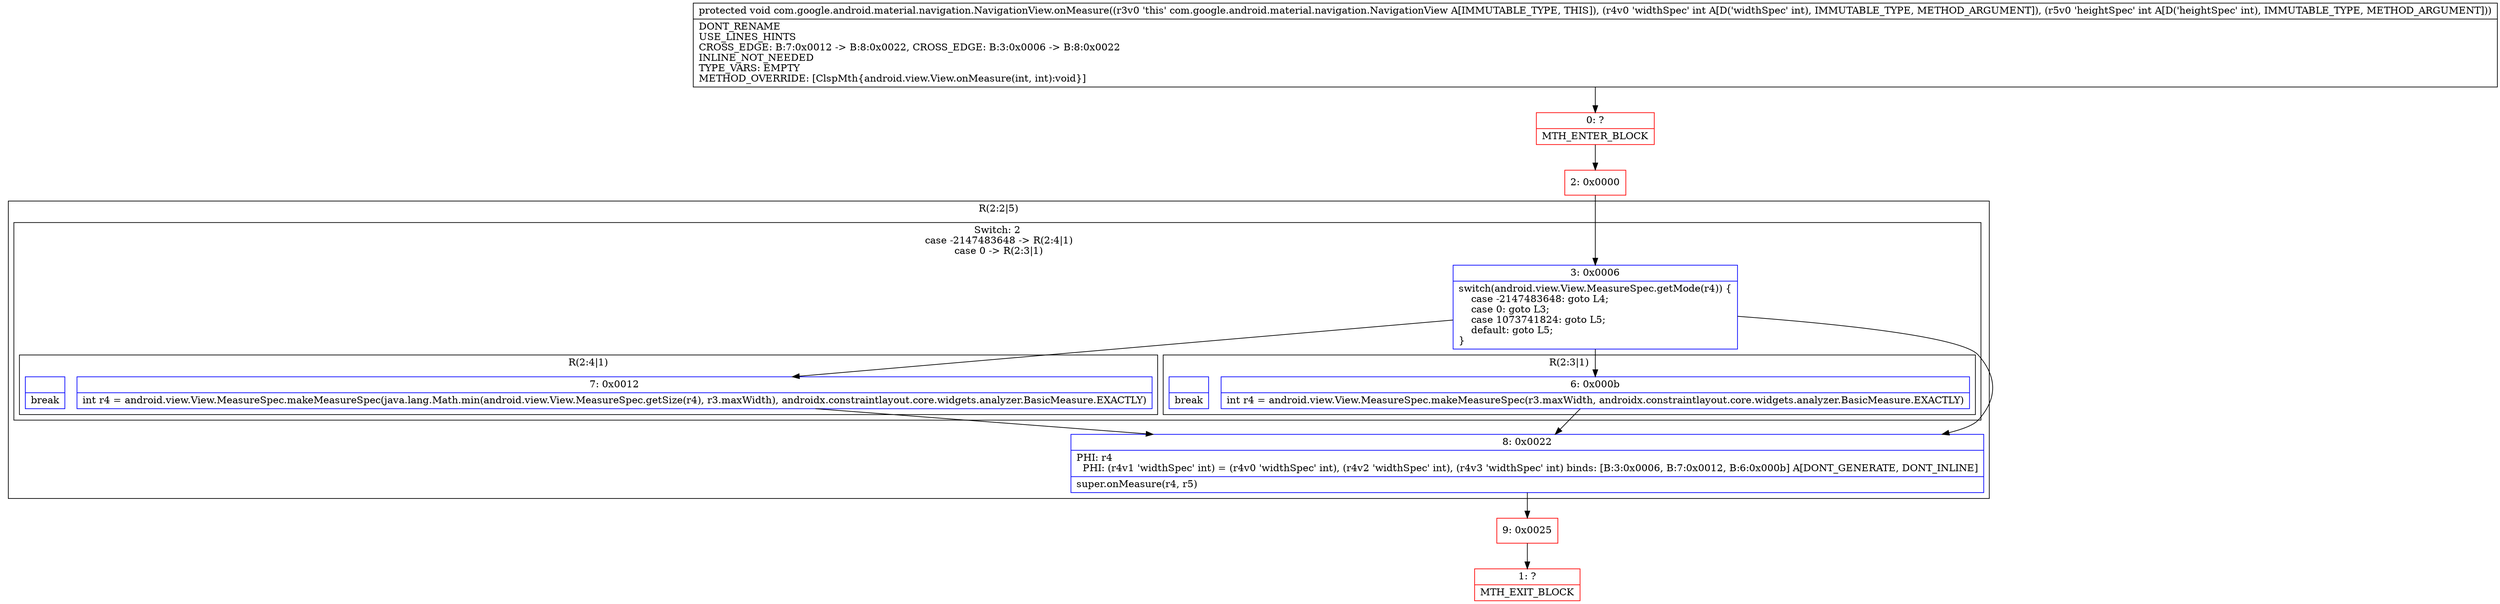 digraph "CFG forcom.google.android.material.navigation.NavigationView.onMeasure(II)V" {
subgraph cluster_Region_1234048025 {
label = "R(2:2|5)";
node [shape=record,color=blue];
subgraph cluster_SwitchRegion_898156 {
label = "Switch: 2
 case -2147483648 -> R(2:4|1)
 case 0 -> R(2:3|1)";
node [shape=record,color=blue];
Node_3 [shape=record,label="{3\:\ 0x0006|switch(android.view.View.MeasureSpec.getMode(r4)) \{\l    case \-2147483648: goto L4;\l    case 0: goto L3;\l    case 1073741824: goto L5;\l    default: goto L5;\l\}\l}"];
subgraph cluster_Region_1757314322 {
label = "R(2:4|1)";
node [shape=record,color=blue];
Node_7 [shape=record,label="{7\:\ 0x0012|int r4 = android.view.View.MeasureSpec.makeMeasureSpec(java.lang.Math.min(android.view.View.MeasureSpec.getSize(r4), r3.maxWidth), androidx.constraintlayout.core.widgets.analyzer.BasicMeasure.EXACTLY)\l}"];
Node_InsnContainer_1342997937 [shape=record,label="{|break\l}"];
}
subgraph cluster_Region_1763405173 {
label = "R(2:3|1)";
node [shape=record,color=blue];
Node_6 [shape=record,label="{6\:\ 0x000b|int r4 = android.view.View.MeasureSpec.makeMeasureSpec(r3.maxWidth, androidx.constraintlayout.core.widgets.analyzer.BasicMeasure.EXACTLY)\l}"];
Node_InsnContainer_72878830 [shape=record,label="{|break\l}"];
}
}
Node_8 [shape=record,label="{8\:\ 0x0022|PHI: r4 \l  PHI: (r4v1 'widthSpec' int) = (r4v0 'widthSpec' int), (r4v2 'widthSpec' int), (r4v3 'widthSpec' int) binds: [B:3:0x0006, B:7:0x0012, B:6:0x000b] A[DONT_GENERATE, DONT_INLINE]\l|super.onMeasure(r4, r5)\l}"];
}
Node_0 [shape=record,color=red,label="{0\:\ ?|MTH_ENTER_BLOCK\l}"];
Node_2 [shape=record,color=red,label="{2\:\ 0x0000}"];
Node_9 [shape=record,color=red,label="{9\:\ 0x0025}"];
Node_1 [shape=record,color=red,label="{1\:\ ?|MTH_EXIT_BLOCK\l}"];
MethodNode[shape=record,label="{protected void com.google.android.material.navigation.NavigationView.onMeasure((r3v0 'this' com.google.android.material.navigation.NavigationView A[IMMUTABLE_TYPE, THIS]), (r4v0 'widthSpec' int A[D('widthSpec' int), IMMUTABLE_TYPE, METHOD_ARGUMENT]), (r5v0 'heightSpec' int A[D('heightSpec' int), IMMUTABLE_TYPE, METHOD_ARGUMENT]))  | DONT_RENAME\lUSE_LINES_HINTS\lCROSS_EDGE: B:7:0x0012 \-\> B:8:0x0022, CROSS_EDGE: B:3:0x0006 \-\> B:8:0x0022\lINLINE_NOT_NEEDED\lTYPE_VARS: EMPTY\lMETHOD_OVERRIDE: [ClspMth\{android.view.View.onMeasure(int, int):void\}]\l}"];
MethodNode -> Node_0;Node_3 -> Node_6;
Node_3 -> Node_7;
Node_3 -> Node_8;
Node_7 -> Node_8;
Node_6 -> Node_8;
Node_8 -> Node_9;
Node_0 -> Node_2;
Node_2 -> Node_3;
Node_9 -> Node_1;
}

